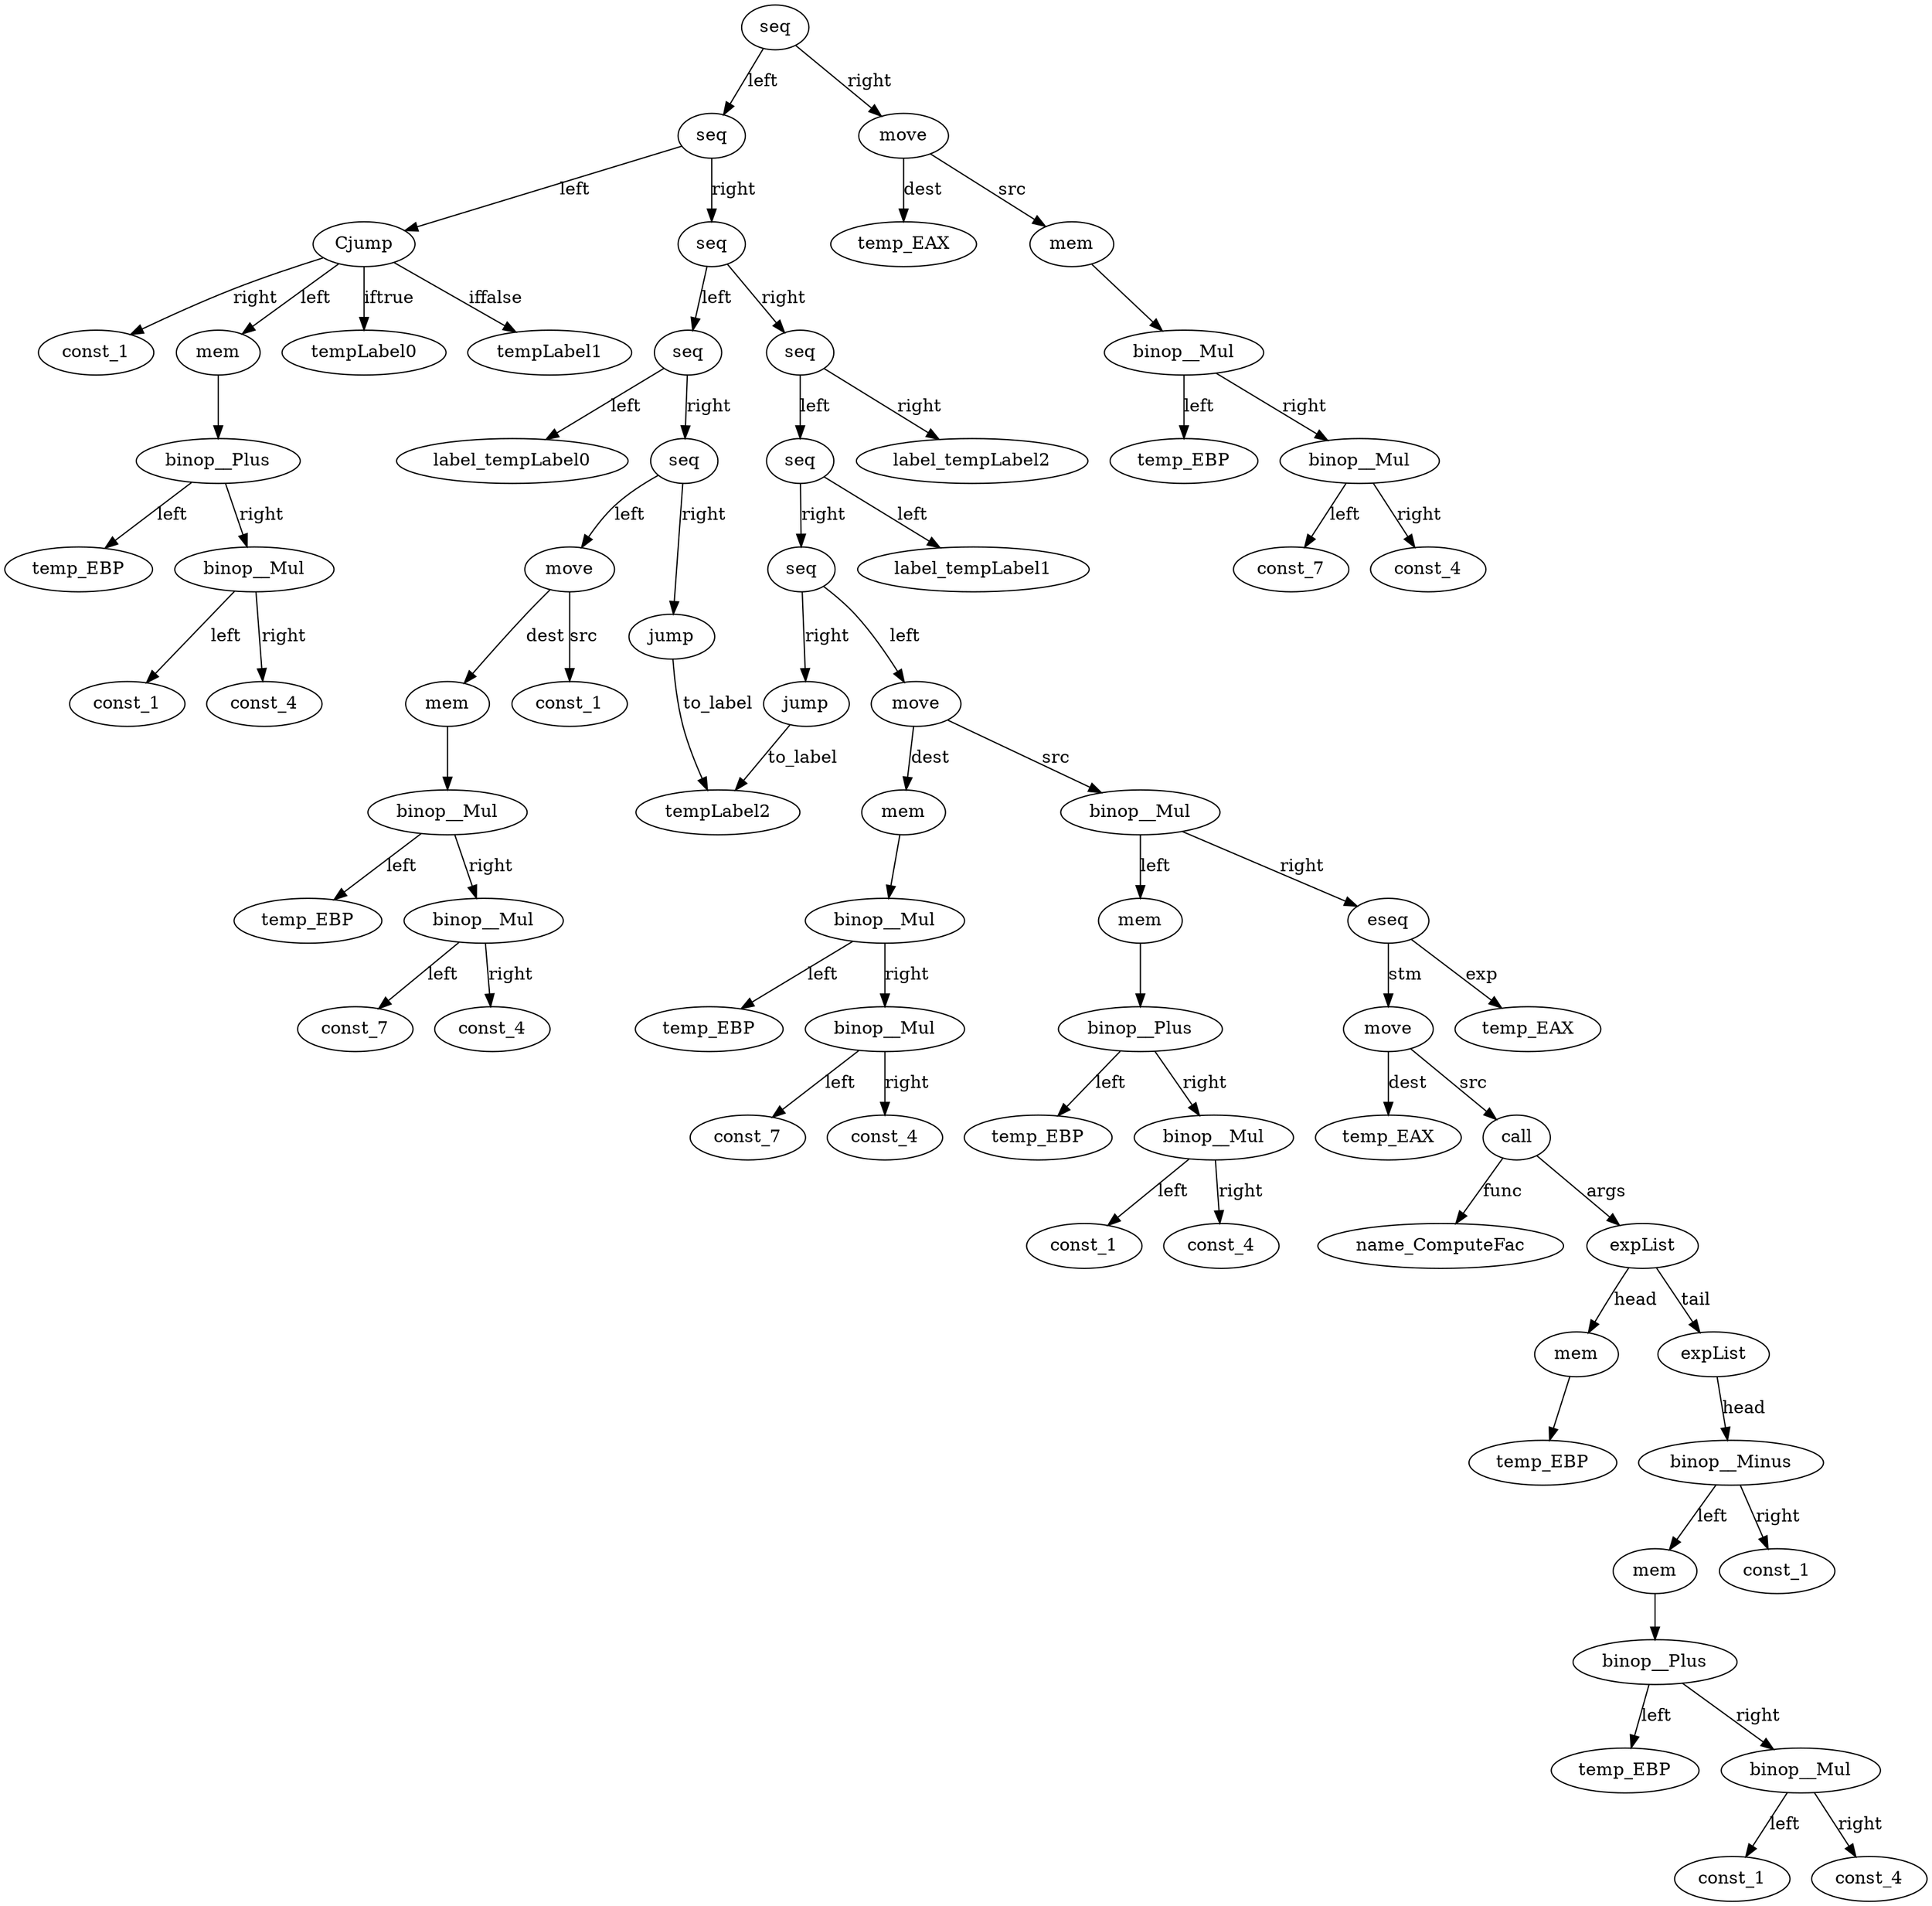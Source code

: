 digraph {
const_1__id_0 [ label="const_1" ]; 
temp_EBP__id_1 [ label="temp_EBP" ]; 
const_1__id_2 [ label="const_1" ]; 
const_4__id_3 [ label="const_4" ]; 
binop__Mul__id_4 [ label="binop__Mul" ]; 
binop__Mul__id_4 -> const_4__id_3 [ label="right"] ; 
binop__Mul__id_4 -> const_1__id_2 [ label="left"] ; 
binop__Plus__id_5 [ label="binop__Plus" ]; 
binop__Plus__id_5 -> binop__Mul__id_4 [ label="right"] ; 
binop__Plus__id_5 -> temp_EBP__id_1 [ label="left"] ; 
mem__id_6 [ label="mem" ]; 
mem__id_6 -> binop__Plus__id_5 ; 
Cjump__id_7 [ label="Cjump" ]; 
Cjump__id_7 -> const_1__id_0 [ label="right"] ; 
Cjump__id_7 -> mem__id_6 [ label="left"] ; 
Cjump__id_7 -> tempLabel0 [ label="iftrue"] ; 
Cjump__id_7 -> tempLabel1 [ label="iffalse"] ; 
label_tempLabel0__id_8 [ label="label_tempLabel0" ]; 
temp_EBP__id_9 [ label="temp_EBP" ]; 
const_7__id_10 [ label="const_7" ]; 
const_4__id_11 [ label="const_4" ]; 
binop__Mul__id_12 [ label="binop__Mul" ]; 
binop__Mul__id_12 -> const_4__id_11 [ label="right"] ; 
binop__Mul__id_12 -> const_7__id_10 [ label="left"] ; 
binop__Mul__id_13 [ label="binop__Mul" ]; 
binop__Mul__id_13 -> binop__Mul__id_12 [ label="right"] ; 
binop__Mul__id_13 -> temp_EBP__id_9 [ label="left"] ; 
mem__id_14 [ label="mem" ]; 
mem__id_14 -> binop__Mul__id_13 ; 
const_1__id_15 [ label="const_1" ]; 
move__id_16 [ label="move" ]; 
move__id_16 -> mem__id_14 [ label="dest"] ; 
move__id_16 -> const_1__id_15 [ label="src"] ; 
jump__id_17 [ label="jump" ]; 
jump__id_17 -> tempLabel2 [ label="to_label"] ; 
seq__id_18 [ label="seq" ]; 
seq__id_18 -> move__id_16 [ label="left"] ; 
seq__id_18 -> jump__id_17 [ label="right"] ; 
seq__id_19 [ label="seq" ]; 
seq__id_19 -> label_tempLabel0__id_8 [ label="left"] ; 
seq__id_19 -> seq__id_18 [ label="right"] ; 
label_tempLabel1__id_20 [ label="label_tempLabel1" ]; 
temp_EBP__id_21 [ label="temp_EBP" ]; 
const_7__id_22 [ label="const_7" ]; 
const_4__id_23 [ label="const_4" ]; 
binop__Mul__id_24 [ label="binop__Mul" ]; 
binop__Mul__id_24 -> const_4__id_23 [ label="right"] ; 
binop__Mul__id_24 -> const_7__id_22 [ label="left"] ; 
binop__Mul__id_25 [ label="binop__Mul" ]; 
binop__Mul__id_25 -> binop__Mul__id_24 [ label="right"] ; 
binop__Mul__id_25 -> temp_EBP__id_21 [ label="left"] ; 
mem__id_26 [ label="mem" ]; 
mem__id_26 -> binop__Mul__id_25 ; 
temp_EBP__id_27 [ label="temp_EBP" ]; 
const_1__id_28 [ label="const_1" ]; 
const_4__id_29 [ label="const_4" ]; 
binop__Mul__id_30 [ label="binop__Mul" ]; 
binop__Mul__id_30 -> const_4__id_29 [ label="right"] ; 
binop__Mul__id_30 -> const_1__id_28 [ label="left"] ; 
binop__Plus__id_31 [ label="binop__Plus" ]; 
binop__Plus__id_31 -> binop__Mul__id_30 [ label="right"] ; 
binop__Plus__id_31 -> temp_EBP__id_27 [ label="left"] ; 
mem__id_32 [ label="mem" ]; 
mem__id_32 -> binop__Plus__id_31 ; 
temp_EAX__id_33 [ label="temp_EAX" ]; 
name_ComputeFac__id_34 [ label="name_ComputeFac" ]; 
temp_EBP__id_35 [ label="temp_EBP" ]; 
mem__id_36 [ label="mem" ]; 
mem__id_36 -> temp_EBP__id_35 ; 
temp_EBP__id_37 [ label="temp_EBP" ]; 
const_1__id_38 [ label="const_1" ]; 
const_4__id_39 [ label="const_4" ]; 
binop__Mul__id_40 [ label="binop__Mul" ]; 
binop__Mul__id_40 -> const_4__id_39 [ label="right"] ; 
binop__Mul__id_40 -> const_1__id_38 [ label="left"] ; 
binop__Plus__id_41 [ label="binop__Plus" ]; 
binop__Plus__id_41 -> binop__Mul__id_40 [ label="right"] ; 
binop__Plus__id_41 -> temp_EBP__id_37 [ label="left"] ; 
mem__id_42 [ label="mem" ]; 
mem__id_42 -> binop__Plus__id_41 ; 
const_1__id_43 [ label="const_1" ]; 
binop__Minus__id_44 [ label="binop__Minus" ]; 
binop__Minus__id_44 -> const_1__id_43 [ label="right"] ; 
binop__Minus__id_44 -> mem__id_42 [ label="left"] ; 
expList__id_45 [ label="expList" ]; 
expList__id_45 -> binop__Minus__id_44 [ label="head"] ; 
expList__id_46 [ label="expList" ]; 
expList__id_46 -> mem__id_36 [ label="head"] ; 
expList__id_46 -> expList__id_45 [ label="tail"] ; 
call__id_47 [ label="call" ]; 
call__id_47 -> name_ComputeFac__id_34 [ label="func"] ; 
call__id_47 -> expList__id_46 [ label="args"] ; 
move__id_48 [ label="move" ]; 
move__id_48 -> temp_EAX__id_33 [ label="dest"] ; 
move__id_48 -> call__id_47 [ label="src"] ; 
temp_EAX__id_49 [ label="temp_EAX" ]; 
eseq__id_50 [ label="eseq" ]; 
eseq__id_50 -> temp_EAX__id_49 [ label="exp"] ; 
eseq__id_50 -> move__id_48 [ label="stm"] ; 
binop__Mul__id_51 [ label="binop__Mul" ]; 
binop__Mul__id_51 -> eseq__id_50 [ label="right"] ; 
binop__Mul__id_51 -> mem__id_32 [ label="left"] ; 
move__id_52 [ label="move" ]; 
move__id_52 -> mem__id_26 [ label="dest"] ; 
move__id_52 -> binop__Mul__id_51 [ label="src"] ; 
jump__id_53 [ label="jump" ]; 
jump__id_53 -> tempLabel2 [ label="to_label"] ; 
seq__id_54 [ label="seq" ]; 
seq__id_54 -> move__id_52 [ label="left"] ; 
seq__id_54 -> jump__id_53 [ label="right"] ; 
seq__id_55 [ label="seq" ]; 
seq__id_55 -> label_tempLabel1__id_20 [ label="left"] ; 
seq__id_55 -> seq__id_54 [ label="right"] ; 
label_tempLabel2__id_56 [ label="label_tempLabel2" ]; 
seq__id_57 [ label="seq" ]; 
seq__id_57 -> seq__id_55 [ label="left"] ; 
seq__id_57 -> label_tempLabel2__id_56 [ label="right"] ; 
seq__id_58 [ label="seq" ]; 
seq__id_58 -> seq__id_19 [ label="left"] ; 
seq__id_58 -> seq__id_57 [ label="right"] ; 
seq__id_59 [ label="seq" ]; 
seq__id_59 -> Cjump__id_7 [ label="left"] ; 
seq__id_59 -> seq__id_58 [ label="right"] ; 
temp_EAX__id_60 [ label="temp_EAX" ]; 
temp_EBP__id_61 [ label="temp_EBP" ]; 
const_7__id_62 [ label="const_7" ]; 
const_4__id_63 [ label="const_4" ]; 
binop__Mul__id_64 [ label="binop__Mul" ]; 
binop__Mul__id_64 -> const_4__id_63 [ label="right"] ; 
binop__Mul__id_64 -> const_7__id_62 [ label="left"] ; 
binop__Mul__id_65 [ label="binop__Mul" ]; 
binop__Mul__id_65 -> binop__Mul__id_64 [ label="right"] ; 
binop__Mul__id_65 -> temp_EBP__id_61 [ label="left"] ; 
mem__id_66 [ label="mem" ]; 
mem__id_66 -> binop__Mul__id_65 ; 
move__id_67 [ label="move" ]; 
move__id_67 -> temp_EAX__id_60 [ label="dest"] ; 
move__id_67 -> mem__id_66 [ label="src"] ; 
seq__id_68 [ label="seq" ]; 
seq__id_68 -> seq__id_59 [ label="left"] ; 
seq__id_68 -> move__id_67 [ label="right"] ; 

}